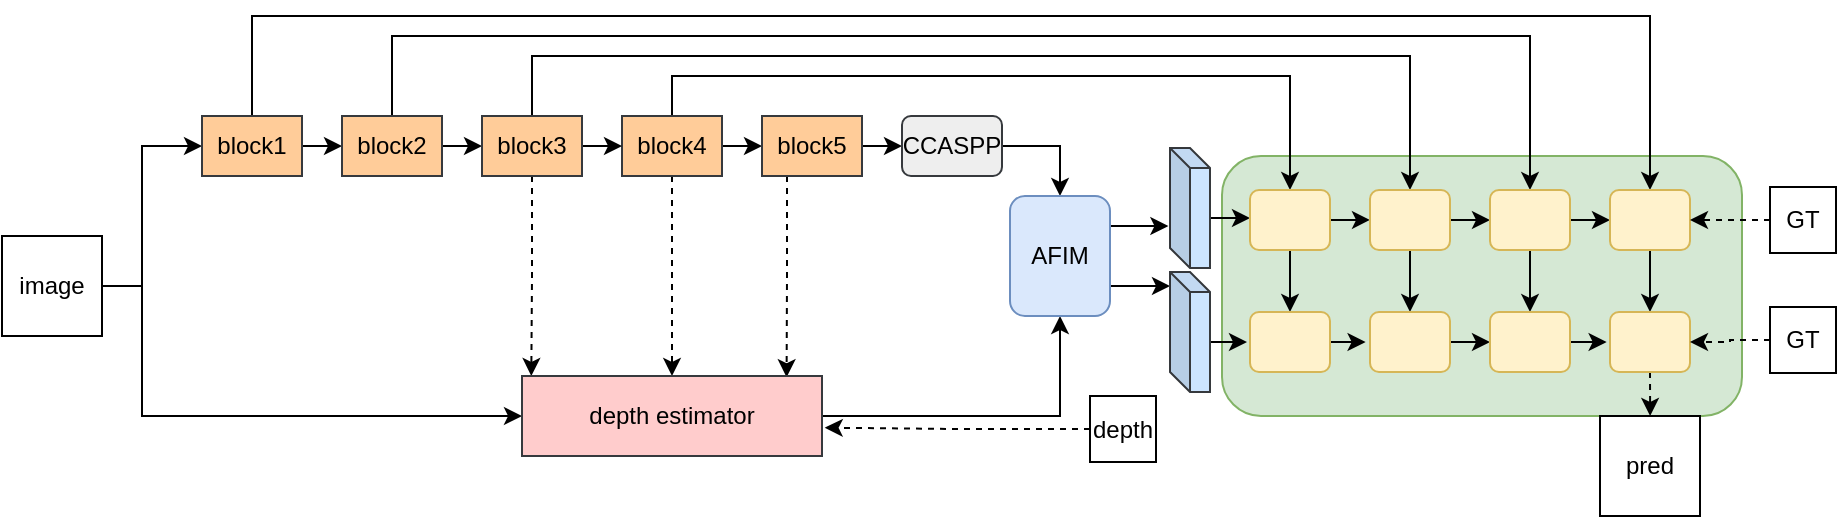 <mxfile version="15.5.0" type="github">
  <diagram id="obGKas4CIWTkcoB3YOjj" name="Page-1">
    <mxGraphModel dx="1151" dy="600" grid="1" gridSize="10" guides="1" tooltips="1" connect="1" arrows="1" fold="1" page="1" pageScale="1" pageWidth="1200" pageHeight="550" math="0" shadow="0">
      <root>
        <mxCell id="0" />
        <mxCell id="1" parent="0" />
        <mxCell id="1pey4tPGvgQZIOhasEPy-72" value="" style="rounded=1;whiteSpace=wrap;html=1;fillColor=#d5e8d4;strokeColor=#82b366;" vertex="1" parent="1">
          <mxGeometry x="640" y="200" width="260" height="130" as="geometry" />
        </mxCell>
        <mxCell id="1pey4tPGvgQZIOhasEPy-9" style="edgeStyle=orthogonalEdgeStyle;rounded=0;orthogonalLoop=1;jettySize=auto;html=1;exitX=1;exitY=0.5;exitDx=0;exitDy=0;entryX=0;entryY=0.5;entryDx=0;entryDy=0;" edge="1" parent="1" source="1pey4tPGvgQZIOhasEPy-1" target="1pey4tPGvgQZIOhasEPy-7">
          <mxGeometry relative="1" as="geometry">
            <Array as="points">
              <mxPoint x="100" y="265" />
              <mxPoint x="100" y="330" />
            </Array>
          </mxGeometry>
        </mxCell>
        <mxCell id="1pey4tPGvgQZIOhasEPy-10" style="edgeStyle=orthogonalEdgeStyle;rounded=0;orthogonalLoop=1;jettySize=auto;html=1;exitX=1;exitY=0.5;exitDx=0;exitDy=0;entryX=0;entryY=0.5;entryDx=0;entryDy=0;" edge="1" parent="1" source="1pey4tPGvgQZIOhasEPy-1" target="1pey4tPGvgQZIOhasEPy-2">
          <mxGeometry relative="1" as="geometry">
            <Array as="points">
              <mxPoint x="100" y="265" />
              <mxPoint x="100" y="195" />
            </Array>
          </mxGeometry>
        </mxCell>
        <mxCell id="1pey4tPGvgQZIOhasEPy-1" value="image" style="whiteSpace=wrap;html=1;aspect=fixed;" vertex="1" parent="1">
          <mxGeometry x="30" y="240" width="50" height="50" as="geometry" />
        </mxCell>
        <mxCell id="1pey4tPGvgQZIOhasEPy-11" style="edgeStyle=orthogonalEdgeStyle;rounded=0;orthogonalLoop=1;jettySize=auto;html=1;exitX=1;exitY=0.5;exitDx=0;exitDy=0;entryX=0;entryY=0.5;entryDx=0;entryDy=0;" edge="1" parent="1" source="1pey4tPGvgQZIOhasEPy-2" target="1pey4tPGvgQZIOhasEPy-3">
          <mxGeometry relative="1" as="geometry" />
        </mxCell>
        <mxCell id="1pey4tPGvgQZIOhasEPy-71" style="edgeStyle=orthogonalEdgeStyle;rounded=0;orthogonalLoop=1;jettySize=auto;html=1;exitX=0.5;exitY=0;exitDx=0;exitDy=0;entryX=0.5;entryY=0;entryDx=0;entryDy=0;" edge="1" parent="1" source="1pey4tPGvgQZIOhasEPy-2" target="1pey4tPGvgQZIOhasEPy-38">
          <mxGeometry relative="1" as="geometry">
            <Array as="points">
              <mxPoint x="155" y="130" />
              <mxPoint x="854" y="130" />
            </Array>
          </mxGeometry>
        </mxCell>
        <mxCell id="1pey4tPGvgQZIOhasEPy-2" value="block1" style="rounded=0;whiteSpace=wrap;html=1;fillColor=#ffcc99;strokeColor=#36393d;" vertex="1" parent="1">
          <mxGeometry x="130" y="180" width="50" height="30" as="geometry" />
        </mxCell>
        <mxCell id="1pey4tPGvgQZIOhasEPy-12" style="edgeStyle=orthogonalEdgeStyle;rounded=0;orthogonalLoop=1;jettySize=auto;html=1;exitX=1;exitY=0.5;exitDx=0;exitDy=0;entryX=0;entryY=0.5;entryDx=0;entryDy=0;" edge="1" parent="1" source="1pey4tPGvgQZIOhasEPy-3" target="1pey4tPGvgQZIOhasEPy-5">
          <mxGeometry relative="1" as="geometry" />
        </mxCell>
        <mxCell id="1pey4tPGvgQZIOhasEPy-70" style="edgeStyle=orthogonalEdgeStyle;rounded=0;orthogonalLoop=1;jettySize=auto;html=1;exitX=0.5;exitY=0;exitDx=0;exitDy=0;entryX=0.5;entryY=0;entryDx=0;entryDy=0;" edge="1" parent="1" source="1pey4tPGvgQZIOhasEPy-3" target="1pey4tPGvgQZIOhasEPy-35">
          <mxGeometry relative="1" as="geometry">
            <Array as="points">
              <mxPoint x="225" y="140" />
              <mxPoint x="794" y="140" />
            </Array>
          </mxGeometry>
        </mxCell>
        <mxCell id="1pey4tPGvgQZIOhasEPy-3" value="&lt;font face=&quot;helvetica&quot;&gt;block2&lt;/font&gt;" style="rounded=0;whiteSpace=wrap;html=1;fillColor=#ffcc99;strokeColor=#36393d;" vertex="1" parent="1">
          <mxGeometry x="200" y="180" width="50" height="30" as="geometry" />
        </mxCell>
        <mxCell id="1pey4tPGvgQZIOhasEPy-14" style="edgeStyle=orthogonalEdgeStyle;rounded=0;orthogonalLoop=1;jettySize=auto;html=1;exitX=1;exitY=0.5;exitDx=0;exitDy=0;entryX=0;entryY=0.5;entryDx=0;entryDy=0;" edge="1" parent="1" source="1pey4tPGvgQZIOhasEPy-4" target="1pey4tPGvgQZIOhasEPy-6">
          <mxGeometry relative="1" as="geometry" />
        </mxCell>
        <mxCell id="1pey4tPGvgQZIOhasEPy-16" style="edgeStyle=orthogonalEdgeStyle;rounded=0;orthogonalLoop=1;jettySize=auto;html=1;exitX=0.5;exitY=1;exitDx=0;exitDy=0;entryX=0.5;entryY=0;entryDx=0;entryDy=0;dashed=1;" edge="1" parent="1" source="1pey4tPGvgQZIOhasEPy-4" target="1pey4tPGvgQZIOhasEPy-7">
          <mxGeometry relative="1" as="geometry" />
        </mxCell>
        <mxCell id="1pey4tPGvgQZIOhasEPy-31" style="edgeStyle=orthogonalEdgeStyle;rounded=0;orthogonalLoop=1;jettySize=auto;html=1;exitX=0.5;exitY=0;exitDx=0;exitDy=0;entryX=0.5;entryY=0;entryDx=0;entryDy=0;" edge="1" parent="1" source="1pey4tPGvgQZIOhasEPy-4" target="1pey4tPGvgQZIOhasEPy-28">
          <mxGeometry relative="1" as="geometry" />
        </mxCell>
        <mxCell id="1pey4tPGvgQZIOhasEPy-4" value="block4" style="rounded=0;whiteSpace=wrap;html=1;fillColor=#ffcc99;strokeColor=#36393d;" vertex="1" parent="1">
          <mxGeometry x="340" y="180" width="50" height="30" as="geometry" />
        </mxCell>
        <mxCell id="1pey4tPGvgQZIOhasEPy-13" style="edgeStyle=orthogonalEdgeStyle;rounded=0;orthogonalLoop=1;jettySize=auto;html=1;exitX=1;exitY=0.5;exitDx=0;exitDy=0;entryX=0;entryY=0.5;entryDx=0;entryDy=0;" edge="1" parent="1" source="1pey4tPGvgQZIOhasEPy-5" target="1pey4tPGvgQZIOhasEPy-4">
          <mxGeometry relative="1" as="geometry" />
        </mxCell>
        <mxCell id="1pey4tPGvgQZIOhasEPy-15" style="edgeStyle=orthogonalEdgeStyle;rounded=0;orthogonalLoop=1;jettySize=auto;html=1;exitX=0.5;exitY=1;exitDx=0;exitDy=0;entryX=0.031;entryY=0;entryDx=0;entryDy=0;entryPerimeter=0;dashed=1;" edge="1" parent="1" source="1pey4tPGvgQZIOhasEPy-5" target="1pey4tPGvgQZIOhasEPy-7">
          <mxGeometry relative="1" as="geometry" />
        </mxCell>
        <mxCell id="1pey4tPGvgQZIOhasEPy-69" style="edgeStyle=orthogonalEdgeStyle;rounded=0;orthogonalLoop=1;jettySize=auto;html=1;exitX=0.5;exitY=0;exitDx=0;exitDy=0;entryX=0.5;entryY=0;entryDx=0;entryDy=0;" edge="1" parent="1" source="1pey4tPGvgQZIOhasEPy-5" target="1pey4tPGvgQZIOhasEPy-33">
          <mxGeometry relative="1" as="geometry">
            <Array as="points">
              <mxPoint x="295" y="150" />
              <mxPoint x="734" y="150" />
            </Array>
          </mxGeometry>
        </mxCell>
        <mxCell id="1pey4tPGvgQZIOhasEPy-5" value="block3" style="rounded=0;whiteSpace=wrap;html=1;fillColor=#ffcc99;strokeColor=#36393d;" vertex="1" parent="1">
          <mxGeometry x="270" y="180" width="50" height="30" as="geometry" />
        </mxCell>
        <mxCell id="1pey4tPGvgQZIOhasEPy-17" style="edgeStyle=orthogonalEdgeStyle;rounded=0;orthogonalLoop=1;jettySize=auto;html=1;exitX=0.25;exitY=1;exitDx=0;exitDy=0;entryX=0.882;entryY=0.015;entryDx=0;entryDy=0;entryPerimeter=0;dashed=1;" edge="1" parent="1" source="1pey4tPGvgQZIOhasEPy-6" target="1pey4tPGvgQZIOhasEPy-7">
          <mxGeometry relative="1" as="geometry" />
        </mxCell>
        <mxCell id="1pey4tPGvgQZIOhasEPy-19" style="edgeStyle=orthogonalEdgeStyle;rounded=0;orthogonalLoop=1;jettySize=auto;html=1;entryX=0.5;entryY=0;entryDx=0;entryDy=0;exitX=1;exitY=0.5;exitDx=0;exitDy=0;" edge="1" parent="1" source="1pey4tPGvgQZIOhasEPy-67" target="1pey4tPGvgQZIOhasEPy-18">
          <mxGeometry relative="1" as="geometry">
            <mxPoint x="544" y="195" as="sourcePoint" />
          </mxGeometry>
        </mxCell>
        <mxCell id="1pey4tPGvgQZIOhasEPy-68" style="edgeStyle=orthogonalEdgeStyle;rounded=0;orthogonalLoop=1;jettySize=auto;html=1;exitX=1;exitY=0.5;exitDx=0;exitDy=0;entryX=0;entryY=0.5;entryDx=0;entryDy=0;" edge="1" parent="1" source="1pey4tPGvgQZIOhasEPy-6" target="1pey4tPGvgQZIOhasEPy-67">
          <mxGeometry relative="1" as="geometry" />
        </mxCell>
        <mxCell id="1pey4tPGvgQZIOhasEPy-6" value="block5" style="rounded=0;whiteSpace=wrap;html=1;fillColor=#ffcc99;strokeColor=#36393d;" vertex="1" parent="1">
          <mxGeometry x="410" y="180" width="50" height="30" as="geometry" />
        </mxCell>
        <mxCell id="1pey4tPGvgQZIOhasEPy-20" style="edgeStyle=orthogonalEdgeStyle;rounded=0;orthogonalLoop=1;jettySize=auto;html=1;exitX=1;exitY=0.5;exitDx=0;exitDy=0;entryX=0.5;entryY=1;entryDx=0;entryDy=0;" edge="1" parent="1" source="1pey4tPGvgQZIOhasEPy-7" target="1pey4tPGvgQZIOhasEPy-18">
          <mxGeometry relative="1" as="geometry" />
        </mxCell>
        <mxCell id="1pey4tPGvgQZIOhasEPy-7" value="depth estimator" style="rounded=0;whiteSpace=wrap;html=1;fillColor=#ffcccc;strokeColor=#36393d;" vertex="1" parent="1">
          <mxGeometry x="290" y="310" width="150" height="40" as="geometry" />
        </mxCell>
        <mxCell id="1pey4tPGvgQZIOhasEPy-25" style="edgeStyle=orthogonalEdgeStyle;rounded=0;orthogonalLoop=1;jettySize=auto;html=1;exitX=1;exitY=0.25;exitDx=0;exitDy=0;entryX=-0.041;entryY=0.634;entryDx=0;entryDy=0;entryPerimeter=0;" edge="1" parent="1" source="1pey4tPGvgQZIOhasEPy-18" target="1pey4tPGvgQZIOhasEPy-21">
          <mxGeometry relative="1" as="geometry" />
        </mxCell>
        <mxCell id="1pey4tPGvgQZIOhasEPy-27" style="edgeStyle=orthogonalEdgeStyle;rounded=0;orthogonalLoop=1;jettySize=auto;html=1;exitX=1;exitY=0.75;exitDx=0;exitDy=0;entryX=0;entryY=0.118;entryDx=0;entryDy=0;entryPerimeter=0;" edge="1" parent="1" source="1pey4tPGvgQZIOhasEPy-18" target="1pey4tPGvgQZIOhasEPy-22">
          <mxGeometry relative="1" as="geometry" />
        </mxCell>
        <mxCell id="1pey4tPGvgQZIOhasEPy-18" value="AFIM" style="rounded=1;whiteSpace=wrap;html=1;fillColor=#dae8fc;strokeColor=#6c8ebf;" vertex="1" parent="1">
          <mxGeometry x="534" y="220" width="50" height="60" as="geometry" />
        </mxCell>
        <mxCell id="1pey4tPGvgQZIOhasEPy-29" style="edgeStyle=orthogonalEdgeStyle;rounded=0;orthogonalLoop=1;jettySize=auto;html=1;exitX=0;exitY=0;exitDx=20;exitDy=35;exitPerimeter=0;" edge="1" parent="1" source="1pey4tPGvgQZIOhasEPy-21">
          <mxGeometry relative="1" as="geometry">
            <mxPoint x="654" y="231.276" as="targetPoint" />
          </mxGeometry>
        </mxCell>
        <mxCell id="1pey4tPGvgQZIOhasEPy-21" value="" style="shape=cube;whiteSpace=wrap;html=1;boundedLbl=1;backgroundOutline=1;darkOpacity=0.05;darkOpacity2=0.1;size=10;fillColor=#cce5ff;strokeColor=#36393d;" vertex="1" parent="1">
          <mxGeometry x="614" y="196" width="20" height="60" as="geometry" />
        </mxCell>
        <mxCell id="1pey4tPGvgQZIOhasEPy-50" style="edgeStyle=orthogonalEdgeStyle;rounded=0;orthogonalLoop=1;jettySize=auto;html=1;exitX=0;exitY=0;exitDx=20;exitDy=35;exitPerimeter=0;entryX=-0.037;entryY=0.477;entryDx=0;entryDy=0;entryPerimeter=0;" edge="1" parent="1" source="1pey4tPGvgQZIOhasEPy-22" target="1pey4tPGvgQZIOhasEPy-41">
          <mxGeometry relative="1" as="geometry" />
        </mxCell>
        <mxCell id="1pey4tPGvgQZIOhasEPy-22" value="" style="shape=cube;whiteSpace=wrap;html=1;boundedLbl=1;backgroundOutline=1;darkOpacity=0.05;darkOpacity2=0.1;size=10;fillColor=#cce5ff;strokeColor=#36393d;" vertex="1" parent="1">
          <mxGeometry x="614" y="258" width="20" height="60" as="geometry" />
        </mxCell>
        <mxCell id="1pey4tPGvgQZIOhasEPy-32" style="edgeStyle=orthogonalEdgeStyle;rounded=0;orthogonalLoop=1;jettySize=auto;html=1;exitX=1;exitY=0.5;exitDx=0;exitDy=0;" edge="1" parent="1" source="1pey4tPGvgQZIOhasEPy-28">
          <mxGeometry relative="1" as="geometry">
            <mxPoint x="714" y="231.966" as="targetPoint" />
          </mxGeometry>
        </mxCell>
        <mxCell id="1pey4tPGvgQZIOhasEPy-54" style="edgeStyle=orthogonalEdgeStyle;rounded=0;orthogonalLoop=1;jettySize=auto;html=1;exitX=0.5;exitY=1;exitDx=0;exitDy=0;entryX=0.5;entryY=0;entryDx=0;entryDy=0;" edge="1" parent="1" source="1pey4tPGvgQZIOhasEPy-28" target="1pey4tPGvgQZIOhasEPy-41">
          <mxGeometry relative="1" as="geometry" />
        </mxCell>
        <mxCell id="1pey4tPGvgQZIOhasEPy-28" value="" style="rounded=1;whiteSpace=wrap;html=1;fillColor=#fff2cc;strokeColor=#d6b656;" vertex="1" parent="1">
          <mxGeometry x="654" y="217" width="40" height="30" as="geometry" />
        </mxCell>
        <mxCell id="1pey4tPGvgQZIOhasEPy-36" style="edgeStyle=orthogonalEdgeStyle;rounded=0;orthogonalLoop=1;jettySize=auto;html=1;exitX=1;exitY=0.5;exitDx=0;exitDy=0;entryX=0;entryY=0.5;entryDx=0;entryDy=0;" edge="1" parent="1" source="1pey4tPGvgQZIOhasEPy-33" target="1pey4tPGvgQZIOhasEPy-35">
          <mxGeometry relative="1" as="geometry" />
        </mxCell>
        <mxCell id="1pey4tPGvgQZIOhasEPy-55" style="edgeStyle=orthogonalEdgeStyle;rounded=0;orthogonalLoop=1;jettySize=auto;html=1;exitX=0.5;exitY=1;exitDx=0;exitDy=0;entryX=0.5;entryY=0;entryDx=0;entryDy=0;" edge="1" parent="1" source="1pey4tPGvgQZIOhasEPy-33" target="1pey4tPGvgQZIOhasEPy-42">
          <mxGeometry relative="1" as="geometry" />
        </mxCell>
        <mxCell id="1pey4tPGvgQZIOhasEPy-33" value="" style="rounded=1;whiteSpace=wrap;html=1;fillColor=#fff2cc;strokeColor=#d6b656;" vertex="1" parent="1">
          <mxGeometry x="714" y="217" width="40" height="30" as="geometry" />
        </mxCell>
        <mxCell id="1pey4tPGvgQZIOhasEPy-39" style="edgeStyle=orthogonalEdgeStyle;rounded=0;orthogonalLoop=1;jettySize=auto;html=1;exitX=1;exitY=0.5;exitDx=0;exitDy=0;entryX=0;entryY=0.5;entryDx=0;entryDy=0;" edge="1" parent="1" source="1pey4tPGvgQZIOhasEPy-35" target="1pey4tPGvgQZIOhasEPy-38">
          <mxGeometry relative="1" as="geometry" />
        </mxCell>
        <mxCell id="1pey4tPGvgQZIOhasEPy-56" style="edgeStyle=orthogonalEdgeStyle;rounded=0;orthogonalLoop=1;jettySize=auto;html=1;exitX=0.5;exitY=1;exitDx=0;exitDy=0;entryX=0.5;entryY=0;entryDx=0;entryDy=0;" edge="1" parent="1" source="1pey4tPGvgQZIOhasEPy-35" target="1pey4tPGvgQZIOhasEPy-44">
          <mxGeometry relative="1" as="geometry" />
        </mxCell>
        <mxCell id="1pey4tPGvgQZIOhasEPy-35" value="" style="rounded=1;whiteSpace=wrap;html=1;fillColor=#fff2cc;strokeColor=#d6b656;" vertex="1" parent="1">
          <mxGeometry x="774" y="217" width="40" height="30" as="geometry" />
        </mxCell>
        <mxCell id="1pey4tPGvgQZIOhasEPy-57" style="edgeStyle=orthogonalEdgeStyle;rounded=0;orthogonalLoop=1;jettySize=auto;html=1;exitX=0.5;exitY=1;exitDx=0;exitDy=0;entryX=0.5;entryY=0;entryDx=0;entryDy=0;" edge="1" parent="1" source="1pey4tPGvgQZIOhasEPy-38" target="1pey4tPGvgQZIOhasEPy-43">
          <mxGeometry relative="1" as="geometry" />
        </mxCell>
        <mxCell id="1pey4tPGvgQZIOhasEPy-38" value="" style="rounded=1;whiteSpace=wrap;html=1;fillColor=#fff2cc;strokeColor=#d6b656;" vertex="1" parent="1">
          <mxGeometry x="834" y="217" width="40" height="30" as="geometry" />
        </mxCell>
        <mxCell id="1pey4tPGvgQZIOhasEPy-51" style="edgeStyle=orthogonalEdgeStyle;rounded=0;orthogonalLoop=1;jettySize=auto;html=1;exitX=1;exitY=0.5;exitDx=0;exitDy=0;entryX=-0.054;entryY=0.484;entryDx=0;entryDy=0;entryPerimeter=0;" edge="1" parent="1" source="1pey4tPGvgQZIOhasEPy-41" target="1pey4tPGvgQZIOhasEPy-42">
          <mxGeometry relative="1" as="geometry" />
        </mxCell>
        <mxCell id="1pey4tPGvgQZIOhasEPy-41" value="" style="rounded=1;whiteSpace=wrap;html=1;fillColor=#fff2cc;strokeColor=#d6b656;" vertex="1" parent="1">
          <mxGeometry x="654" y="278" width="40" height="30" as="geometry" />
        </mxCell>
        <mxCell id="1pey4tPGvgQZIOhasEPy-52" style="edgeStyle=orthogonalEdgeStyle;rounded=0;orthogonalLoop=1;jettySize=auto;html=1;exitX=1;exitY=0.5;exitDx=0;exitDy=0;entryX=0;entryY=0.5;entryDx=0;entryDy=0;" edge="1" parent="1" source="1pey4tPGvgQZIOhasEPy-42" target="1pey4tPGvgQZIOhasEPy-44">
          <mxGeometry relative="1" as="geometry" />
        </mxCell>
        <mxCell id="1pey4tPGvgQZIOhasEPy-42" value="" style="rounded=1;whiteSpace=wrap;html=1;fillColor=#fff2cc;strokeColor=#d6b656;" vertex="1" parent="1">
          <mxGeometry x="714" y="278" width="40" height="30" as="geometry" />
        </mxCell>
        <mxCell id="1pey4tPGvgQZIOhasEPy-64" style="edgeStyle=orthogonalEdgeStyle;rounded=0;orthogonalLoop=1;jettySize=auto;html=1;exitX=0.5;exitY=1;exitDx=0;exitDy=0;dashed=1;" edge="1" parent="1" source="1pey4tPGvgQZIOhasEPy-43">
          <mxGeometry relative="1" as="geometry">
            <mxPoint x="854.069" y="330.0" as="targetPoint" />
          </mxGeometry>
        </mxCell>
        <mxCell id="1pey4tPGvgQZIOhasEPy-43" value="" style="rounded=1;whiteSpace=wrap;html=1;fillColor=#fff2cc;strokeColor=#d6b656;" vertex="1" parent="1">
          <mxGeometry x="834" y="278" width="40" height="30" as="geometry" />
        </mxCell>
        <mxCell id="1pey4tPGvgQZIOhasEPy-53" style="edgeStyle=orthogonalEdgeStyle;rounded=0;orthogonalLoop=1;jettySize=auto;html=1;exitX=1;exitY=0.5;exitDx=0;exitDy=0;entryX=-0.042;entryY=0.5;entryDx=0;entryDy=0;entryPerimeter=0;" edge="1" parent="1" source="1pey4tPGvgQZIOhasEPy-44" target="1pey4tPGvgQZIOhasEPy-43">
          <mxGeometry relative="1" as="geometry" />
        </mxCell>
        <mxCell id="1pey4tPGvgQZIOhasEPy-44" value="" style="rounded=1;whiteSpace=wrap;html=1;fillColor=#fff2cc;strokeColor=#d6b656;" vertex="1" parent="1">
          <mxGeometry x="774" y="278" width="40" height="30" as="geometry" />
        </mxCell>
        <mxCell id="1pey4tPGvgQZIOhasEPy-59" style="edgeStyle=orthogonalEdgeStyle;rounded=0;orthogonalLoop=1;jettySize=auto;html=1;exitX=0;exitY=0.5;exitDx=0;exitDy=0;entryX=1;entryY=0.5;entryDx=0;entryDy=0;dashed=1;" edge="1" parent="1" source="1pey4tPGvgQZIOhasEPy-58" target="1pey4tPGvgQZIOhasEPy-38">
          <mxGeometry relative="1" as="geometry" />
        </mxCell>
        <mxCell id="1pey4tPGvgQZIOhasEPy-58" value="GT" style="whiteSpace=wrap;html=1;aspect=fixed;" vertex="1" parent="1">
          <mxGeometry x="914" y="215.5" width="33" height="33" as="geometry" />
        </mxCell>
        <mxCell id="1pey4tPGvgQZIOhasEPy-61" style="edgeStyle=orthogonalEdgeStyle;rounded=0;orthogonalLoop=1;jettySize=auto;html=1;exitX=0;exitY=0.5;exitDx=0;exitDy=0;entryX=1;entryY=0.5;entryDx=0;entryDy=0;dashed=1;" edge="1" parent="1" source="1pey4tPGvgQZIOhasEPy-60" target="1pey4tPGvgQZIOhasEPy-43">
          <mxGeometry relative="1" as="geometry" />
        </mxCell>
        <mxCell id="1pey4tPGvgQZIOhasEPy-60" value="GT" style="whiteSpace=wrap;html=1;aspect=fixed;" vertex="1" parent="1">
          <mxGeometry x="914" y="275.5" width="33" height="33" as="geometry" />
        </mxCell>
        <mxCell id="1pey4tPGvgQZIOhasEPy-63" style="edgeStyle=orthogonalEdgeStyle;rounded=0;orthogonalLoop=1;jettySize=auto;html=1;exitX=0;exitY=0.5;exitDx=0;exitDy=0;entryX=1.009;entryY=0.646;entryDx=0;entryDy=0;entryPerimeter=0;dashed=1;" edge="1" parent="1" source="1pey4tPGvgQZIOhasEPy-62" target="1pey4tPGvgQZIOhasEPy-7">
          <mxGeometry relative="1" as="geometry" />
        </mxCell>
        <mxCell id="1pey4tPGvgQZIOhasEPy-62" value="depth" style="whiteSpace=wrap;html=1;aspect=fixed;" vertex="1" parent="1">
          <mxGeometry x="574" y="320" width="33" height="33" as="geometry" />
        </mxCell>
        <mxCell id="1pey4tPGvgQZIOhasEPy-65" value="pred" style="whiteSpace=wrap;html=1;aspect=fixed;" vertex="1" parent="1">
          <mxGeometry x="829" y="330" width="50" height="50" as="geometry" />
        </mxCell>
        <mxCell id="1pey4tPGvgQZIOhasEPy-67" value="CCASPP" style="rounded=1;whiteSpace=wrap;html=1;fillColor=#eeeeee;strokeColor=#36393d;" vertex="1" parent="1">
          <mxGeometry x="480" y="180" width="50" height="30" as="geometry" />
        </mxCell>
      </root>
    </mxGraphModel>
  </diagram>
</mxfile>
